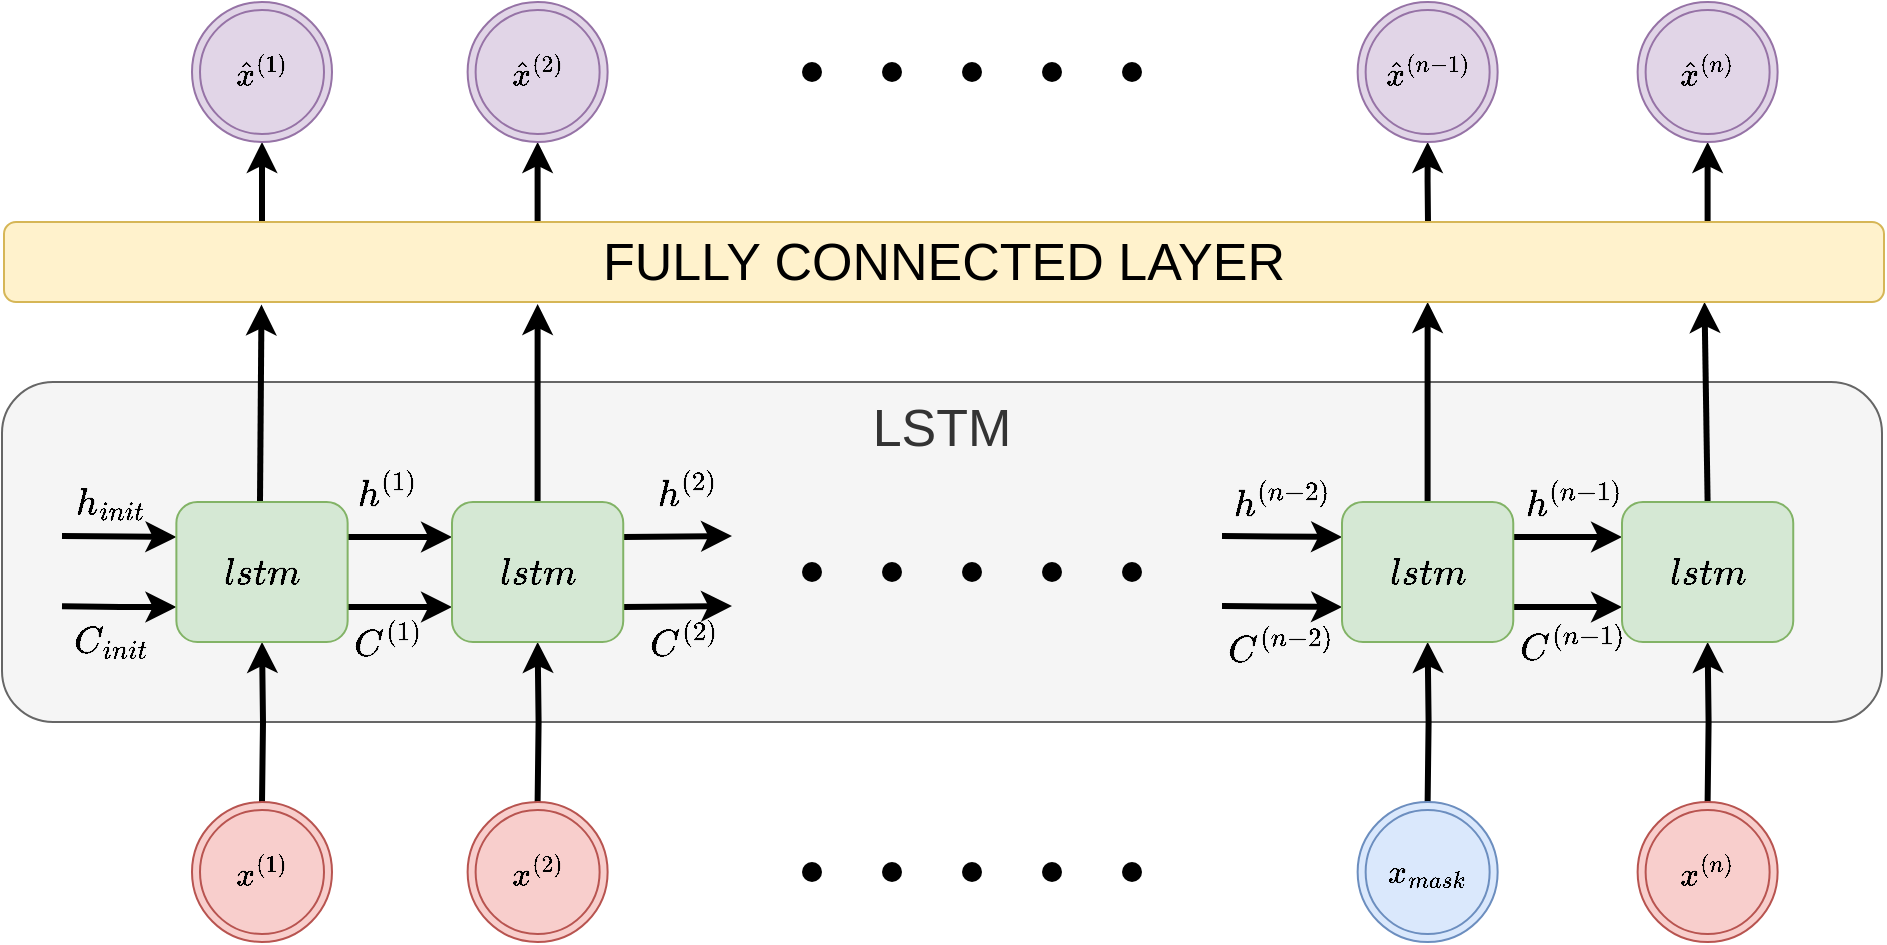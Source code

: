 <mxfile version="13.0.3" type="device"><diagram name="Page-1" id="edf60f1a-56cd-e834-aa8a-f176f3a09ee4"><mxGraphModel dx="1102" dy="1000" grid="1" gridSize="10" guides="1" tooltips="1" connect="1" arrows="1" fold="1" page="1" pageScale="1" pageWidth="1100" pageHeight="850" background="none" math="1" shadow="0"><root><mxCell id="0"/><mxCell id="1" parent="0"/><mxCell id="K9HZkrbn3-RnlMzPygAK-2" value="&lt;font style=&quot;font-size: 26px&quot;&gt;LSTM&lt;br&gt;&lt;br&gt;&lt;br&gt;&lt;br&gt;&lt;br&gt;&lt;/font&gt;" style="rounded=1;whiteSpace=wrap;html=1;fillColor=#f5f5f5;strokeColor=#666666;connectable=0;fontColor=#333333;" parent="1" vertex="1"><mxGeometry x="80" y="430" width="940" height="170" as="geometry"/></mxCell><mxCell id="83qqZw05ufi5H7MGDvG--5" style="edgeStyle=orthogonalEdgeStyle;rounded=0;orthogonalLoop=1;jettySize=auto;html=1;entryX=0.5;entryY=1;entryDx=0;entryDy=0;startArrow=none;startFill=0;endArrow=classic;endFill=1;strokeWidth=3;" parent="1" target="83qqZw05ufi5H7MGDvG--3" edge="1"><mxGeometry relative="1" as="geometry"><mxPoint x="210.005" y="640" as="sourcePoint"/></mxGeometry></mxCell><mxCell id="83qqZw05ufi5H7MGDvG--8" style="edgeStyle=orthogonalEdgeStyle;rounded=0;orthogonalLoop=1;jettySize=auto;html=1;entryX=0.5;entryY=1;entryDx=0;entryDy=0;startArrow=none;startFill=0;endArrow=classic;endFill=1;strokeWidth=3;" parent="1" target="83qqZw05ufi5H7MGDvG--7" edge="1"><mxGeometry relative="1" as="geometry"><mxPoint x="347.81" y="640" as="sourcePoint"/></mxGeometry></mxCell><mxCell id="83qqZw05ufi5H7MGDvG--23" style="edgeStyle=orthogonalEdgeStyle;rounded=0;orthogonalLoop=1;jettySize=auto;html=1;entryX=0.5;entryY=1;entryDx=0;entryDy=0;fontSize=26;startArrow=none;startFill=0;endArrow=classic;endFill=1;strokeWidth=3;" parent="1" target="83qqZw05ufi5H7MGDvG--18" edge="1"><mxGeometry relative="1" as="geometry"><mxPoint x="792.815" y="640" as="sourcePoint"/></mxGeometry></mxCell><mxCell id="83qqZw05ufi5H7MGDvG--24" style="edgeStyle=orthogonalEdgeStyle;rounded=0;orthogonalLoop=1;jettySize=auto;html=1;entryX=0.5;entryY=1;entryDx=0;entryDy=0;fontSize=26;startArrow=none;startFill=0;endArrow=classic;endFill=1;strokeWidth=3;" parent="1" target="83qqZw05ufi5H7MGDvG--19" edge="1"><mxGeometry relative="1" as="geometry"><mxPoint x="932.81" y="640" as="sourcePoint"/></mxGeometry></mxCell><mxCell id="83qqZw05ufi5H7MGDvG--41" style="edgeStyle=none;rounded=0;orthogonalLoop=1;jettySize=auto;html=1;entryX=0.5;entryY=0;entryDx=0;entryDy=0;fontSize=26;startArrow=classic;startFill=1;endArrow=none;endFill=0;strokeWidth=3;" parent="1" target="83qqZw05ufi5H7MGDvG--19" edge="1"><mxGeometry relative="1" as="geometry"><mxPoint x="931.249" y="390" as="sourcePoint"/></mxGeometry></mxCell><mxCell id="83qqZw05ufi5H7MGDvG--9" style="edgeStyle=orthogonalEdgeStyle;rounded=0;orthogonalLoop=1;jettySize=auto;html=1;startArrow=none;startFill=0;endArrow=classic;endFill=1;strokeWidth=3;entryX=0.765;entryY=1.064;entryDx=0;entryDy=0;entryPerimeter=0;" parent="1" edge="1"><mxGeometry relative="1" as="geometry"><mxPoint x="209" y="490" as="sourcePoint"/><mxPoint x="209.75" y="391.28" as="targetPoint"/><Array as="points"><mxPoint x="210" y="490"/></Array></mxGeometry></mxCell><mxCell id="83qqZw05ufi5H7MGDvG--12" style="edgeStyle=orthogonalEdgeStyle;rounded=0;orthogonalLoop=1;jettySize=auto;html=1;exitX=1;exitY=0.25;exitDx=0;exitDy=0;entryX=0;entryY=0.25;entryDx=0;entryDy=0;startArrow=none;startFill=0;endArrow=classic;endFill=1;strokeWidth=3;" parent="1" source="83qqZw05ufi5H7MGDvG--3" target="83qqZw05ufi5H7MGDvG--7" edge="1"><mxGeometry relative="1" as="geometry"/></mxCell><mxCell id="83qqZw05ufi5H7MGDvG--13" style="edgeStyle=orthogonalEdgeStyle;rounded=0;orthogonalLoop=1;jettySize=auto;html=1;exitX=1;exitY=0.75;exitDx=0;exitDy=0;entryX=0;entryY=0.75;entryDx=0;entryDy=0;startArrow=none;startFill=0;endArrow=classic;endFill=1;strokeWidth=3;" parent="1" source="83qqZw05ufi5H7MGDvG--3" target="83qqZw05ufi5H7MGDvG--7" edge="1"><mxGeometry relative="1" as="geometry"/></mxCell><mxCell id="83qqZw05ufi5H7MGDvG--37" style="edgeStyle=orthogonalEdgeStyle;rounded=0;orthogonalLoop=1;jettySize=auto;html=1;exitX=0;exitY=0.25;exitDx=0;exitDy=0;fontSize=26;startArrow=classic;startFill=1;endArrow=none;endFill=0;strokeWidth=3;" parent="1" source="83qqZw05ufi5H7MGDvG--3" edge="1"><mxGeometry relative="1" as="geometry"><mxPoint x="110" y="507" as="targetPoint"/></mxGeometry></mxCell><mxCell id="83qqZw05ufi5H7MGDvG--38" style="edgeStyle=orthogonalEdgeStyle;rounded=0;orthogonalLoop=1;jettySize=auto;html=1;exitX=0;exitY=0.75;exitDx=0;exitDy=0;fontSize=26;startArrow=classic;startFill=1;endArrow=none;endFill=0;strokeWidth=3;" parent="1" source="83qqZw05ufi5H7MGDvG--3" edge="1"><mxGeometry relative="1" as="geometry"><mxPoint x="110" y="542.167" as="targetPoint"/></mxGeometry></mxCell><mxCell id="83qqZw05ufi5H7MGDvG--3" value="&lt;font style=&quot;font-size: 16px&quot;&gt;$$lstm$$&lt;/font&gt;" style="rounded=1;whiteSpace=wrap;html=1;fillColor=#d5e8d4;strokeColor=#82b366;" parent="1" vertex="1"><mxGeometry x="167.19" y="490" width="85.63" height="70" as="geometry"/></mxCell><mxCell id="83qqZw05ufi5H7MGDvG--10" style="edgeStyle=orthogonalEdgeStyle;rounded=0;orthogonalLoop=1;jettySize=auto;html=1;entryX=0.5;entryY=1.091;entryDx=0;entryDy=0;entryPerimeter=0;startArrow=none;startFill=0;endArrow=classic;endFill=1;strokeWidth=3;" parent="1" source="83qqZw05ufi5H7MGDvG--7" edge="1"><mxGeometry relative="1" as="geometry"><mxPoint x="347.81" y="391.001" as="targetPoint"/></mxGeometry></mxCell><mxCell id="83qqZw05ufi5H7MGDvG--28" style="edgeStyle=orthogonalEdgeStyle;rounded=0;orthogonalLoop=1;jettySize=auto;html=1;exitX=1;exitY=0.25;exitDx=0;exitDy=0;fontSize=26;startArrow=none;startFill=0;endArrow=classic;endFill=1;strokeWidth=3;" parent="1" source="83qqZw05ufi5H7MGDvG--7" edge="1"><mxGeometry relative="1" as="geometry"><mxPoint x="445" y="507" as="targetPoint"/></mxGeometry></mxCell><mxCell id="83qqZw05ufi5H7MGDvG--29" style="edgeStyle=orthogonalEdgeStyle;rounded=0;orthogonalLoop=1;jettySize=auto;html=1;exitX=1;exitY=0.75;exitDx=0;exitDy=0;fontSize=26;startArrow=none;startFill=0;endArrow=classic;endFill=1;strokeWidth=3;" parent="1" source="83qqZw05ufi5H7MGDvG--7" edge="1"><mxGeometry relative="1" as="geometry"><mxPoint x="445" y="542" as="targetPoint"/></mxGeometry></mxCell><mxCell id="83qqZw05ufi5H7MGDvG--7" value="&lt;span style=&quot;font-size: 16px&quot;&gt;$$lstm$$&lt;/span&gt;" style="rounded=1;whiteSpace=wrap;html=1;fillColor=#d5e8d4;strokeColor=#82b366;" parent="1" vertex="1"><mxGeometry x="305" y="490" width="85.62" height="70" as="geometry"/></mxCell><mxCell id="83qqZw05ufi5H7MGDvG--16" style="edgeStyle=orthogonalEdgeStyle;rounded=0;orthogonalLoop=1;jettySize=auto;html=1;exitX=1;exitY=0.25;exitDx=0;exitDy=0;entryX=0;entryY=0.25;entryDx=0;entryDy=0;startArrow=none;startFill=0;endArrow=classic;endFill=1;strokeWidth=3;" parent="1" source="83qqZw05ufi5H7MGDvG--18" target="83qqZw05ufi5H7MGDvG--19" edge="1"><mxGeometry relative="1" as="geometry"><mxPoint x="880" y="507.5" as="targetPoint"/></mxGeometry></mxCell><mxCell id="83qqZw05ufi5H7MGDvG--17" style="edgeStyle=orthogonalEdgeStyle;rounded=0;orthogonalLoop=1;jettySize=auto;html=1;exitX=1;exitY=0.75;exitDx=0;exitDy=0;entryX=0;entryY=0.75;entryDx=0;entryDy=0;startArrow=none;startFill=0;endArrow=classic;endFill=1;strokeWidth=3;" parent="1" source="83qqZw05ufi5H7MGDvG--18" target="83qqZw05ufi5H7MGDvG--19" edge="1"><mxGeometry relative="1" as="geometry"><mxPoint x="880" y="542.5" as="targetPoint"/></mxGeometry></mxCell><mxCell id="83qqZw05ufi5H7MGDvG--20" style="edgeStyle=orthogonalEdgeStyle;rounded=0;orthogonalLoop=1;jettySize=auto;html=1;fontSize=26;startArrow=none;startFill=0;endArrow=classic;endFill=1;strokeWidth=3;" parent="1" source="83qqZw05ufi5H7MGDvG--18" edge="1"><mxGeometry relative="1" as="geometry"><mxPoint x="792.815" y="390" as="targetPoint"/></mxGeometry></mxCell><mxCell id="83qqZw05ufi5H7MGDvG--30" style="edgeStyle=orthogonalEdgeStyle;rounded=0;orthogonalLoop=1;jettySize=auto;html=1;exitX=0;exitY=0.25;exitDx=0;exitDy=0;fontSize=26;startArrow=classic;startFill=1;endArrow=none;endFill=0;strokeWidth=3;" parent="1" source="83qqZw05ufi5H7MGDvG--18" edge="1"><mxGeometry relative="1" as="geometry"><mxPoint x="690" y="507" as="targetPoint"/></mxGeometry></mxCell><mxCell id="83qqZw05ufi5H7MGDvG--31" style="edgeStyle=orthogonalEdgeStyle;rounded=0;orthogonalLoop=1;jettySize=auto;html=1;exitX=0;exitY=0.75;exitDx=0;exitDy=0;fontSize=26;startArrow=classic;startFill=1;endArrow=none;endFill=0;strokeWidth=3;" parent="1" source="83qqZw05ufi5H7MGDvG--18" edge="1"><mxGeometry relative="1" as="geometry"><mxPoint x="690" y="542" as="targetPoint"/></mxGeometry></mxCell><mxCell id="83qqZw05ufi5H7MGDvG--18" value="&lt;span style=&quot;font-size: 16px&quot;&gt;$$lstm$$&lt;/span&gt;" style="rounded=1;whiteSpace=wrap;html=1;fillColor=#d5e8d4;strokeColor=#82b366;" parent="1" vertex="1"><mxGeometry x="750" y="490" width="85.63" height="70" as="geometry"/></mxCell><mxCell id="83qqZw05ufi5H7MGDvG--19" value="&lt;span style=&quot;font-size: 16px&quot;&gt;$$lstm$$&lt;/span&gt;" style="rounded=1;whiteSpace=wrap;html=1;fillColor=#d5e8d4;strokeColor=#82b366;" parent="1" vertex="1"><mxGeometry x="890" y="490" width="85.62" height="70" as="geometry"/></mxCell><mxCell id="fbcC58eC0QAVBtVCRvgp-2" value="$$h^{(1)}$$" style="text;html=1;strokeColor=none;fillColor=none;align=center;verticalAlign=middle;whiteSpace=wrap;rounded=0;fontSize=16;" parent="1" vertex="1"><mxGeometry x="242.81" y="470" width="60" height="30" as="geometry"/></mxCell><mxCell id="fbcC58eC0QAVBtVCRvgp-3" value="$$C^{(1)}$$" style="text;html=1;strokeColor=none;fillColor=none;align=center;verticalAlign=middle;whiteSpace=wrap;rounded=0;fontSize=16;" parent="1" vertex="1"><mxGeometry x="242.81" y="545" width="60" height="30" as="geometry"/></mxCell><mxCell id="fbcC58eC0QAVBtVCRvgp-4" value="$$h_{init}$$" style="text;html=1;strokeColor=none;fillColor=none;align=center;verticalAlign=middle;whiteSpace=wrap;rounded=0;fontSize=16;" parent="1" vertex="1"><mxGeometry x="104" y="475" width="60" height="30" as="geometry"/></mxCell><mxCell id="fbcC58eC0QAVBtVCRvgp-5" value="$$C_{init}$$" style="text;html=1;strokeColor=none;fillColor=none;align=center;verticalAlign=middle;whiteSpace=wrap;rounded=0;fontSize=16;" parent="1" vertex="1"><mxGeometry x="105" y="545" width="60" height="30" as="geometry"/></mxCell><mxCell id="fbcC58eC0QAVBtVCRvgp-6" value="$$h^{(2)}$$" style="text;html=1;strokeColor=none;fillColor=none;align=center;verticalAlign=middle;whiteSpace=wrap;rounded=0;fontSize=16;" parent="1" vertex="1"><mxGeometry x="392.81" y="470" width="60" height="30" as="geometry"/></mxCell><mxCell id="fbcC58eC0QAVBtVCRvgp-7" value="$$C^{(2)}$$" style="text;html=1;strokeColor=none;fillColor=none;align=center;verticalAlign=middle;whiteSpace=wrap;rounded=0;fontSize=16;" parent="1" vertex="1"><mxGeometry x="390.62" y="545" width="60" height="30" as="geometry"/></mxCell><mxCell id="fbcC58eC0QAVBtVCRvgp-8" value="$$h^{(n-2)}$$" style="text;html=1;strokeColor=none;fillColor=none;align=center;verticalAlign=middle;whiteSpace=wrap;rounded=0;fontSize=16;" parent="1" vertex="1"><mxGeometry x="690" y="475" width="60" height="30" as="geometry"/></mxCell><mxCell id="fbcC58eC0QAVBtVCRvgp-9" value="$$C^{(n-2)}$$" style="text;html=1;strokeColor=none;fillColor=none;align=center;verticalAlign=middle;whiteSpace=wrap;rounded=0;fontSize=16;" parent="1" vertex="1"><mxGeometry x="689.82" y="548" width="60" height="30" as="geometry"/></mxCell><mxCell id="fbcC58eC0QAVBtVCRvgp-10" value="$$C^{(n-1)}$$" style="text;html=1;strokeColor=none;fillColor=none;align=center;verticalAlign=middle;whiteSpace=wrap;rounded=0;fontSize=16;" parent="1" vertex="1"><mxGeometry x="835.63" y="547" width="60" height="30" as="geometry"/></mxCell><mxCell id="fbcC58eC0QAVBtVCRvgp-11" value="$$h^{(n-1)}$$" style="text;html=1;strokeColor=none;fillColor=none;align=center;verticalAlign=middle;whiteSpace=wrap;rounded=0;fontSize=16;" parent="1" vertex="1"><mxGeometry x="835.63" y="475" width="60" height="30" as="geometry"/></mxCell><mxCell id="-1yLpc4Od0HX2aDblIw4-1" value="&lt;span style=&quot;font-size: 14px;&quot;&gt;$$x^{(1)}$$&lt;/span&gt;" style="ellipse;shape=doubleEllipse;whiteSpace=wrap;html=1;aspect=fixed;fontSize=20;fillColor=#f8cecc;strokeColor=#b85450;" parent="1" vertex="1"><mxGeometry x="175" y="640" width="70" height="70" as="geometry"/></mxCell><mxCell id="-1yLpc4Od0HX2aDblIw4-2" value="&lt;span style=&quot;font-size: 14px;&quot;&gt;$$x^{(2)}$$&lt;/span&gt;" style="ellipse;shape=doubleEllipse;whiteSpace=wrap;html=1;aspect=fixed;fontSize=20;fillColor=#f8cecc;strokeColor=#b85450;" parent="1" vertex="1"><mxGeometry x="312.81" y="640" width="70" height="70" as="geometry"/></mxCell><mxCell id="-1yLpc4Od0HX2aDblIw4-3" value="&lt;span style=&quot;font-size: 14px;&quot;&gt;$$x_{mask}$$&lt;/span&gt;" style="ellipse;shape=doubleEllipse;whiteSpace=wrap;html=1;aspect=fixed;fontSize=20;fillColor=#dae8fc;strokeColor=#6c8ebf;" parent="1" vertex="1"><mxGeometry x="757.82" y="640" width="70" height="70" as="geometry"/></mxCell><mxCell id="-1yLpc4Od0HX2aDblIw4-4" value="&lt;span style=&quot;font-size: 14px;&quot;&gt;$$x^{(n)}$$&lt;/span&gt;" style="ellipse;shape=doubleEllipse;whiteSpace=wrap;html=1;aspect=fixed;fontSize=20;fillColor=#f8cecc;strokeColor=#b85450;" parent="1" vertex="1"><mxGeometry x="897.81" y="640" width="70" height="70" as="geometry"/></mxCell><mxCell id="Svuxg00vcRFHOJcXWOs4-5" style="edgeStyle=orthogonalEdgeStyle;rounded=0;orthogonalLoop=1;jettySize=auto;html=1;startArrow=classic;startFill=1;endArrow=none;endFill=0;strokeWidth=3;" parent="1" source="-1yLpc4Od0HX2aDblIw4-5" edge="1"><mxGeometry relative="1" as="geometry"><mxPoint x="932.81" y="350" as="targetPoint"/></mxGeometry></mxCell><mxCell id="-1yLpc4Od0HX2aDblIw4-5" value="&lt;span style=&quot;font-size: 14px;&quot;&gt;$$\hat{x}^{(n)}$$&lt;/span&gt;" style="ellipse;shape=doubleEllipse;whiteSpace=wrap;html=1;aspect=fixed;fontSize=20;fillColor=#e1d5e7;strokeColor=#9673a6;" parent="1" vertex="1"><mxGeometry x="897.81" y="240" width="70" height="70" as="geometry"/></mxCell><mxCell id="Svuxg00vcRFHOJcXWOs4-4" style="edgeStyle=orthogonalEdgeStyle;rounded=0;orthogonalLoop=1;jettySize=auto;html=1;startArrow=classic;startFill=1;endArrow=none;endFill=0;strokeWidth=3;" parent="1" source="-1yLpc4Od0HX2aDblIw4-6" edge="1"><mxGeometry relative="1" as="geometry"><mxPoint x="793" y="350" as="targetPoint"/></mxGeometry></mxCell><mxCell id="-1yLpc4Od0HX2aDblIw4-6" value="&lt;span style=&quot;font-size: 14px;&quot;&gt;$$\hat{x}^{(n-1)}$$&lt;/span&gt;" style="ellipse;shape=doubleEllipse;whiteSpace=wrap;html=1;aspect=fixed;fontSize=20;fillColor=#e1d5e7;strokeColor=#9673a6;" parent="1" vertex="1"><mxGeometry x="757.82" y="240" width="70" height="70" as="geometry"/></mxCell><mxCell id="Svuxg00vcRFHOJcXWOs4-3" style="edgeStyle=orthogonalEdgeStyle;rounded=0;orthogonalLoop=1;jettySize=auto;html=1;startArrow=classic;startFill=1;endArrow=none;endFill=0;strokeWidth=3;" parent="1" source="-1yLpc4Od0HX2aDblIw4-7" edge="1"><mxGeometry relative="1" as="geometry"><mxPoint x="347.81" y="350" as="targetPoint"/></mxGeometry></mxCell><mxCell id="-1yLpc4Od0HX2aDblIw4-7" value="&lt;span style=&quot;font-size: 14px;&quot;&gt;$$\hat{x}^{(2)}$$&lt;/span&gt;" style="ellipse;shape=doubleEllipse;whiteSpace=wrap;html=1;aspect=fixed;fontSize=20;fillColor=#e1d5e7;strokeColor=#9673a6;" parent="1" vertex="1"><mxGeometry x="312.81" y="240" width="70" height="70" as="geometry"/></mxCell><mxCell id="Svuxg00vcRFHOJcXWOs4-2" style="edgeStyle=orthogonalEdgeStyle;rounded=0;orthogonalLoop=1;jettySize=auto;html=1;startArrow=classic;startFill=1;endArrow=none;endFill=0;strokeWidth=3;" parent="1" source="-1yLpc4Od0HX2aDblIw4-8" edge="1"><mxGeometry relative="1" as="geometry"><mxPoint x="210" y="350" as="targetPoint"/></mxGeometry></mxCell><mxCell id="-1yLpc4Od0HX2aDblIw4-8" value="&lt;span style=&quot;font-size: 14px;&quot;&gt;$$\hat{x}^{(1)}$$&lt;/span&gt;" style="ellipse;shape=doubleEllipse;whiteSpace=wrap;html=1;aspect=fixed;fontSize=20;fillColor=#e1d5e7;strokeColor=#9673a6;" parent="1" vertex="1"><mxGeometry x="175.0" y="240" width="70" height="70" as="geometry"/></mxCell><mxCell id="Svuxg00vcRFHOJcXWOs4-1" value="&lt;font style=&quot;font-size: 26px&quot;&gt;FULLY CONNECTED LAYER&lt;br&gt;&lt;/font&gt;" style="rounded=1;whiteSpace=wrap;html=1;fillColor=#fff2cc;strokeColor=#d6b656;connectable=0;" parent="1" vertex="1"><mxGeometry x="81" y="350" width="940" height="40" as="geometry"/></mxCell><mxCell id="LIGkrUBqYanhsxpxrGrE-1" value="" style="shape=ellipse;fillColor=#000000;strokeColor=none;html=1" vertex="1" parent="1"><mxGeometry x="480" y="670" width="10" height="10" as="geometry"/></mxCell><mxCell id="LIGkrUBqYanhsxpxrGrE-2" value="" style="shape=ellipse;fillColor=#000000;strokeColor=none;html=1" vertex="1" parent="1"><mxGeometry x="520" y="670" width="10" height="10" as="geometry"/></mxCell><mxCell id="LIGkrUBqYanhsxpxrGrE-3" value="" style="shape=ellipse;fillColor=#000000;strokeColor=none;html=1" vertex="1" parent="1"><mxGeometry x="560" y="670" width="10" height="10" as="geometry"/></mxCell><mxCell id="LIGkrUBqYanhsxpxrGrE-4" value="" style="shape=ellipse;fillColor=#000000;strokeColor=none;html=1" vertex="1" parent="1"><mxGeometry x="600" y="670" width="10" height="10" as="geometry"/></mxCell><mxCell id="LIGkrUBqYanhsxpxrGrE-5" value="" style="shape=ellipse;fillColor=#000000;strokeColor=none;html=1" vertex="1" parent="1"><mxGeometry x="640" y="670" width="10" height="10" as="geometry"/></mxCell><mxCell id="LIGkrUBqYanhsxpxrGrE-6" value="" style="shape=ellipse;fillColor=#000000;strokeColor=none;html=1" vertex="1" parent="1"><mxGeometry x="480" y="520" width="10" height="10" as="geometry"/></mxCell><mxCell id="LIGkrUBqYanhsxpxrGrE-7" value="" style="shape=ellipse;fillColor=#000000;strokeColor=none;html=1" vertex="1" parent="1"><mxGeometry x="520" y="520" width="10" height="10" as="geometry"/></mxCell><mxCell id="LIGkrUBqYanhsxpxrGrE-8" value="" style="shape=ellipse;fillColor=#000000;strokeColor=none;html=1" vertex="1" parent="1"><mxGeometry x="560" y="520" width="10" height="10" as="geometry"/></mxCell><mxCell id="LIGkrUBqYanhsxpxrGrE-9" value="" style="shape=ellipse;fillColor=#000000;strokeColor=none;html=1" vertex="1" parent="1"><mxGeometry x="600" y="520" width="10" height="10" as="geometry"/></mxCell><mxCell id="LIGkrUBqYanhsxpxrGrE-10" value="" style="shape=ellipse;fillColor=#000000;strokeColor=none;html=1" vertex="1" parent="1"><mxGeometry x="640" y="520" width="10" height="10" as="geometry"/></mxCell><mxCell id="LIGkrUBqYanhsxpxrGrE-11" value="" style="shape=ellipse;fillColor=#000000;strokeColor=none;html=1" vertex="1" parent="1"><mxGeometry x="480" y="270" width="10" height="10" as="geometry"/></mxCell><mxCell id="LIGkrUBqYanhsxpxrGrE-12" value="" style="shape=ellipse;fillColor=#000000;strokeColor=none;html=1" vertex="1" parent="1"><mxGeometry x="520" y="270" width="10" height="10" as="geometry"/></mxCell><mxCell id="LIGkrUBqYanhsxpxrGrE-13" value="" style="shape=ellipse;fillColor=#000000;strokeColor=none;html=1" vertex="1" parent="1"><mxGeometry x="560" y="270" width="10" height="10" as="geometry"/></mxCell><mxCell id="LIGkrUBqYanhsxpxrGrE-14" value="" style="shape=ellipse;fillColor=#000000;strokeColor=none;html=1" vertex="1" parent="1"><mxGeometry x="600" y="270" width="10" height="10" as="geometry"/></mxCell><mxCell id="LIGkrUBqYanhsxpxrGrE-15" value="" style="shape=ellipse;fillColor=#000000;strokeColor=none;html=1" vertex="1" parent="1"><mxGeometry x="640" y="270" width="10" height="10" as="geometry"/></mxCell></root></mxGraphModel></diagram></mxfile>